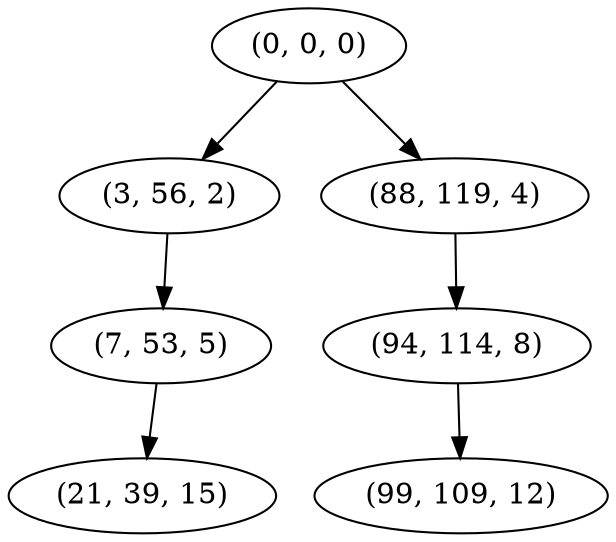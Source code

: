 digraph tree {
    "(0, 0, 0)";
    "(3, 56, 2)";
    "(7, 53, 5)";
    "(21, 39, 15)";
    "(88, 119, 4)";
    "(94, 114, 8)";
    "(99, 109, 12)";
    "(0, 0, 0)" -> "(3, 56, 2)";
    "(0, 0, 0)" -> "(88, 119, 4)";
    "(3, 56, 2)" -> "(7, 53, 5)";
    "(7, 53, 5)" -> "(21, 39, 15)";
    "(88, 119, 4)" -> "(94, 114, 8)";
    "(94, 114, 8)" -> "(99, 109, 12)";
}
